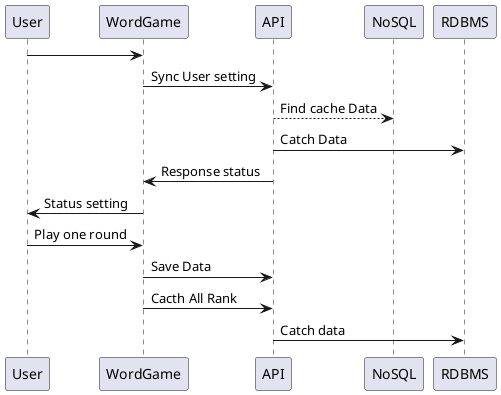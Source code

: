 @startuml
User->WordGame
WordGame->API: Sync User setting
API-->NoSQL: Find cache Data
API->RDBMS: Catch Data
API->WordGame: Response status
WordGame->User: Status setting

User->WordGame: Play one round
WordGame->API: Save Data

WordGame->API: Cacth All Rank
API->RDBMS: Catch data
@enduml
